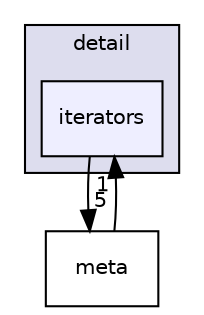 digraph "D:/Projects/camera-tracker/include/nlohmann/detail/iterators" {
  compound=true
  node [ fontsize="10", fontname="Helvetica"];
  edge [ labelfontsize="10", labelfontname="Helvetica"];
  subgraph clusterdir_2b6972d6a6c3e784631d329d2725fa49 {
    graph [ bgcolor="#ddddee", pencolor="black", label="detail" fontname="Helvetica", fontsize="10", URL="dir_2b6972d6a6c3e784631d329d2725fa49.html"]
  dir_b22bbbc741cd35750d003b17c98d5bba [shape=box, label="iterators", style="filled", fillcolor="#eeeeff", pencolor="black", URL="dir_b22bbbc741cd35750d003b17c98d5bba.html"];
  }
  dir_c4932de8b1acb55fc5bb0ab19ac830b2 [shape=box label="meta" URL="dir_c4932de8b1acb55fc5bb0ab19ac830b2.html"];
  dir_c4932de8b1acb55fc5bb0ab19ac830b2->dir_b22bbbc741cd35750d003b17c98d5bba [headlabel="1", labeldistance=1.5 headhref="dir_000006_000005.html"];
  dir_b22bbbc741cd35750d003b17c98d5bba->dir_c4932de8b1acb55fc5bb0ab19ac830b2 [headlabel="5", labeldistance=1.5 headhref="dir_000005_000006.html"];
}
